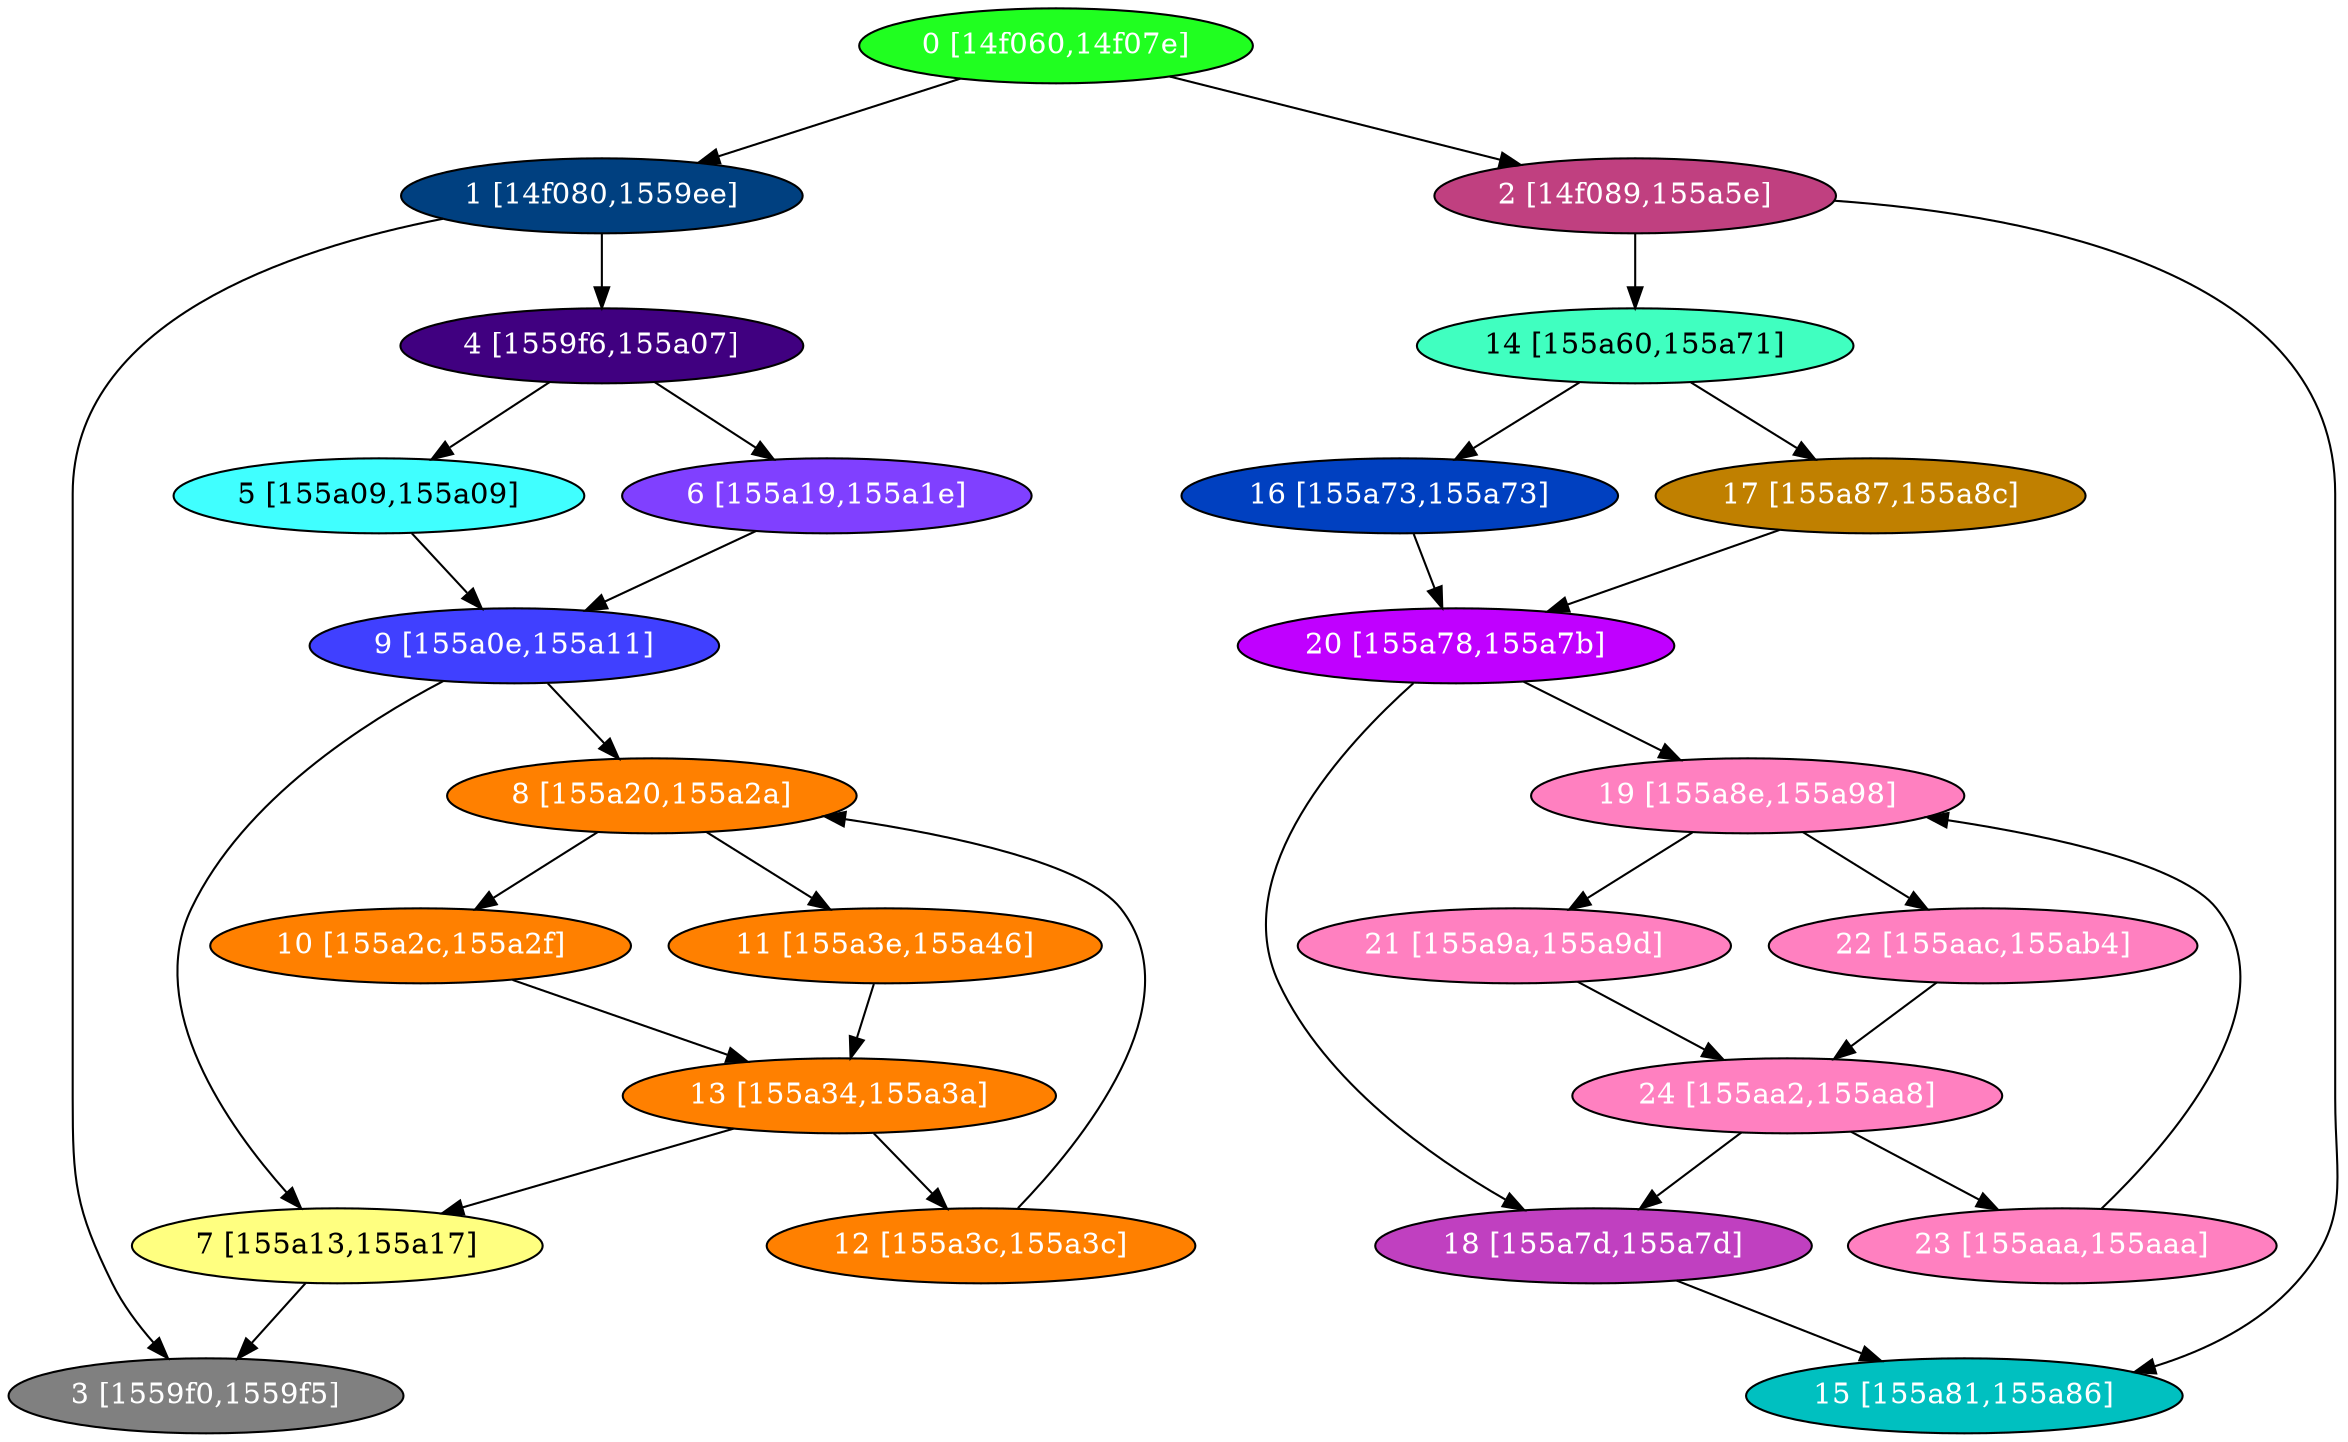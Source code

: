 diGraph libnss3{
	libnss3_0  [style=filled fillcolor="#20FF20" fontcolor="#ffffff" shape=oval label="0 [14f060,14f07e]"]
	libnss3_1  [style=filled fillcolor="#004080" fontcolor="#ffffff" shape=oval label="1 [14f080,1559ee]"]
	libnss3_2  [style=filled fillcolor="#C04080" fontcolor="#ffffff" shape=oval label="2 [14f089,155a5e]"]
	libnss3_3  [style=filled fillcolor="#808080" fontcolor="#ffffff" shape=oval label="3 [1559f0,1559f5]"]
	libnss3_4  [style=filled fillcolor="#400080" fontcolor="#ffffff" shape=oval label="4 [1559f6,155a07]"]
	libnss3_5  [style=filled fillcolor="#40FFFF" fontcolor="#000000" shape=oval label="5 [155a09,155a09]"]
	libnss3_6  [style=filled fillcolor="#8040FF" fontcolor="#ffffff" shape=oval label="6 [155a19,155a1e]"]
	libnss3_7  [style=filled fillcolor="#FFFF80" fontcolor="#000000" shape=oval label="7 [155a13,155a17]"]
	libnss3_8  [style=filled fillcolor="#FF8000" fontcolor="#ffffff" shape=oval label="8 [155a20,155a2a]"]
	libnss3_9  [style=filled fillcolor="#4040FF" fontcolor="#ffffff" shape=oval label="9 [155a0e,155a11]"]
	libnss3_a  [style=filled fillcolor="#FF8000" fontcolor="#ffffff" shape=oval label="10 [155a2c,155a2f]"]
	libnss3_b  [style=filled fillcolor="#FF8000" fontcolor="#ffffff" shape=oval label="11 [155a3e,155a46]"]
	libnss3_c  [style=filled fillcolor="#FF8000" fontcolor="#ffffff" shape=oval label="12 [155a3c,155a3c]"]
	libnss3_d  [style=filled fillcolor="#FF8000" fontcolor="#ffffff" shape=oval label="13 [155a34,155a3a]"]
	libnss3_e  [style=filled fillcolor="#40FFC0" fontcolor="#000000" shape=oval label="14 [155a60,155a71]"]
	libnss3_f  [style=filled fillcolor="#00C0C0" fontcolor="#ffffff" shape=oval label="15 [155a81,155a86]"]
	libnss3_10  [style=filled fillcolor="#0040C0" fontcolor="#ffffff" shape=oval label="16 [155a73,155a73]"]
	libnss3_11  [style=filled fillcolor="#C08000" fontcolor="#ffffff" shape=oval label="17 [155a87,155a8c]"]
	libnss3_12  [style=filled fillcolor="#C040C0" fontcolor="#ffffff" shape=oval label="18 [155a7d,155a7d]"]
	libnss3_13  [style=filled fillcolor="#FF80C0" fontcolor="#ffffff" shape=oval label="19 [155a8e,155a98]"]
	libnss3_14  [style=filled fillcolor="#C000FF" fontcolor="#ffffff" shape=oval label="20 [155a78,155a7b]"]
	libnss3_15  [style=filled fillcolor="#FF80C0" fontcolor="#ffffff" shape=oval label="21 [155a9a,155a9d]"]
	libnss3_16  [style=filled fillcolor="#FF80C0" fontcolor="#ffffff" shape=oval label="22 [155aac,155ab4]"]
	libnss3_17  [style=filled fillcolor="#FF80C0" fontcolor="#ffffff" shape=oval label="23 [155aaa,155aaa]"]
	libnss3_18  [style=filled fillcolor="#FF80C0" fontcolor="#ffffff" shape=oval label="24 [155aa2,155aa8]"]

	libnss3_0 -> libnss3_1
	libnss3_0 -> libnss3_2
	libnss3_1 -> libnss3_3
	libnss3_1 -> libnss3_4
	libnss3_2 -> libnss3_e
	libnss3_2 -> libnss3_f
	libnss3_4 -> libnss3_5
	libnss3_4 -> libnss3_6
	libnss3_5 -> libnss3_9
	libnss3_6 -> libnss3_9
	libnss3_7 -> libnss3_3
	libnss3_8 -> libnss3_a
	libnss3_8 -> libnss3_b
	libnss3_9 -> libnss3_7
	libnss3_9 -> libnss3_8
	libnss3_a -> libnss3_d
	libnss3_b -> libnss3_d
	libnss3_c -> libnss3_8
	libnss3_d -> libnss3_7
	libnss3_d -> libnss3_c
	libnss3_e -> libnss3_10
	libnss3_e -> libnss3_11
	libnss3_10 -> libnss3_14
	libnss3_11 -> libnss3_14
	libnss3_12 -> libnss3_f
	libnss3_13 -> libnss3_15
	libnss3_13 -> libnss3_16
	libnss3_14 -> libnss3_12
	libnss3_14 -> libnss3_13
	libnss3_15 -> libnss3_18
	libnss3_16 -> libnss3_18
	libnss3_17 -> libnss3_13
	libnss3_18 -> libnss3_12
	libnss3_18 -> libnss3_17
}